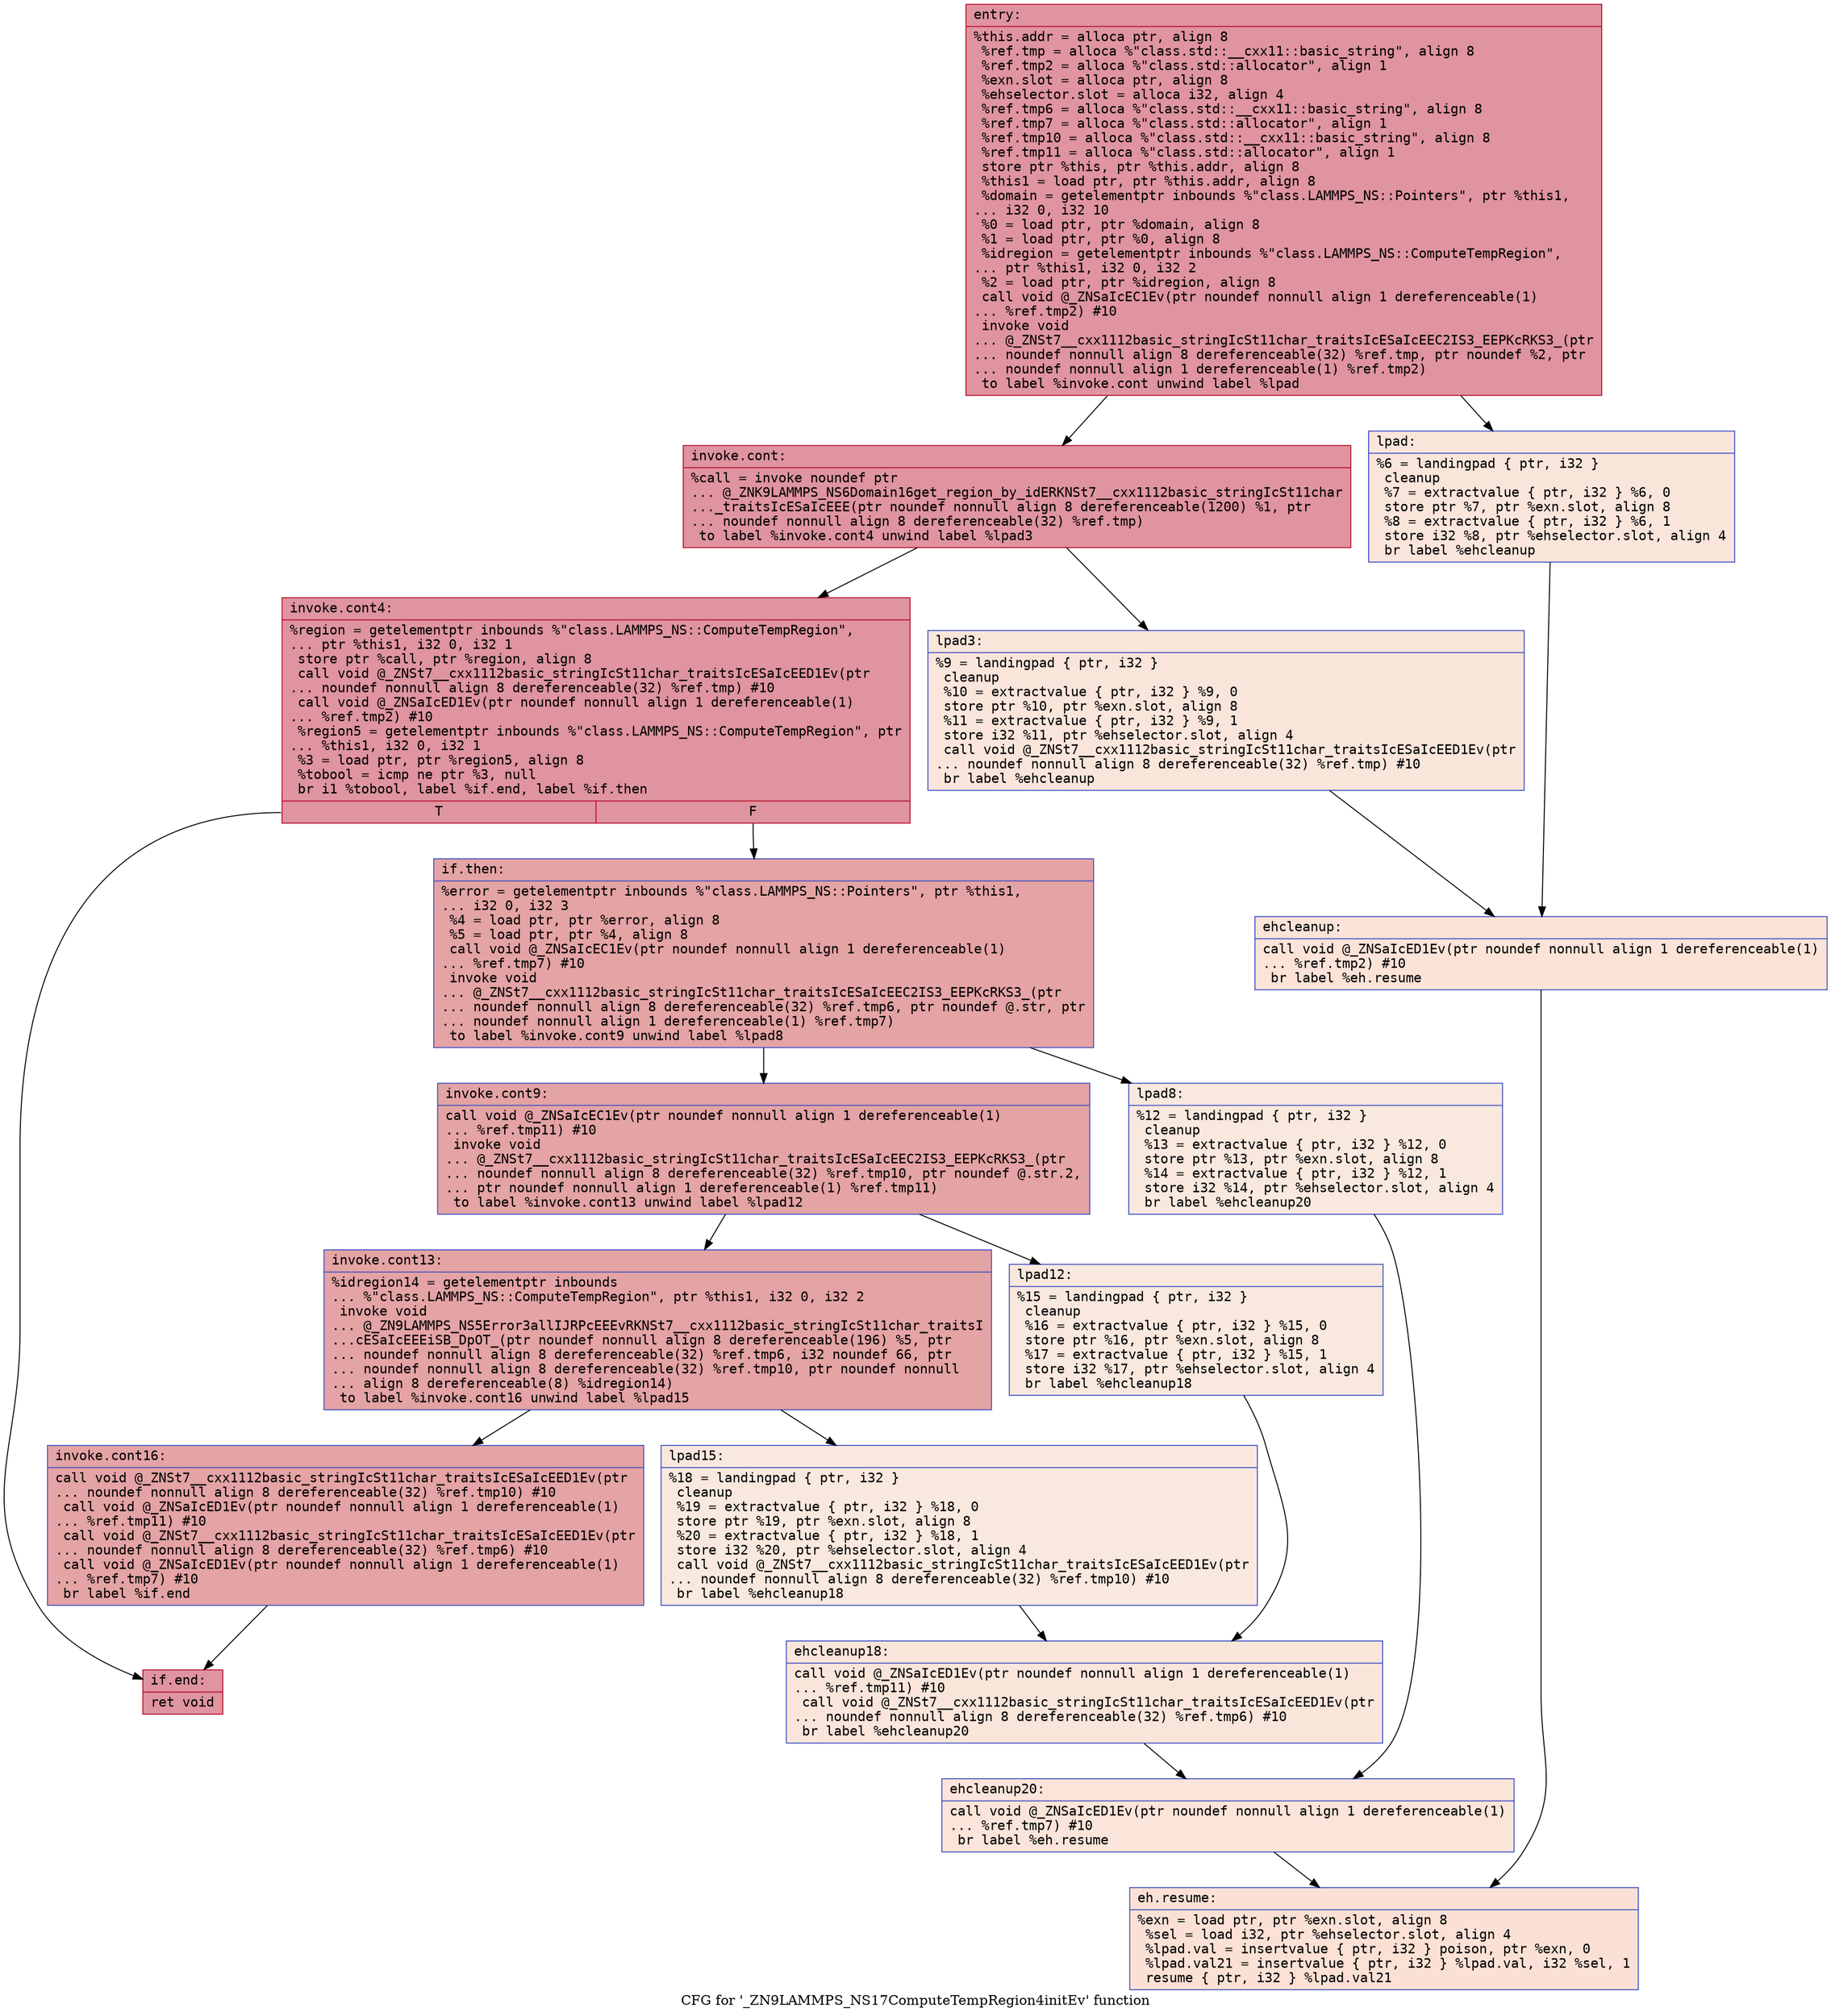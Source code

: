 digraph "CFG for '_ZN9LAMMPS_NS17ComputeTempRegion4initEv' function" {
	label="CFG for '_ZN9LAMMPS_NS17ComputeTempRegion4initEv' function";

	Node0x563e8ba1d180 [shape=record,color="#b70d28ff", style=filled, fillcolor="#b70d2870" fontname="Courier",label="{entry:\l|  %this.addr = alloca ptr, align 8\l  %ref.tmp = alloca %\"class.std::__cxx11::basic_string\", align 8\l  %ref.tmp2 = alloca %\"class.std::allocator\", align 1\l  %exn.slot = alloca ptr, align 8\l  %ehselector.slot = alloca i32, align 4\l  %ref.tmp6 = alloca %\"class.std::__cxx11::basic_string\", align 8\l  %ref.tmp7 = alloca %\"class.std::allocator\", align 1\l  %ref.tmp10 = alloca %\"class.std::__cxx11::basic_string\", align 8\l  %ref.tmp11 = alloca %\"class.std::allocator\", align 1\l  store ptr %this, ptr %this.addr, align 8\l  %this1 = load ptr, ptr %this.addr, align 8\l  %domain = getelementptr inbounds %\"class.LAMMPS_NS::Pointers\", ptr %this1,\l... i32 0, i32 10\l  %0 = load ptr, ptr %domain, align 8\l  %1 = load ptr, ptr %0, align 8\l  %idregion = getelementptr inbounds %\"class.LAMMPS_NS::ComputeTempRegion\",\l... ptr %this1, i32 0, i32 2\l  %2 = load ptr, ptr %idregion, align 8\l  call void @_ZNSaIcEC1Ev(ptr noundef nonnull align 1 dereferenceable(1)\l... %ref.tmp2) #10\l  invoke void\l... @_ZNSt7__cxx1112basic_stringIcSt11char_traitsIcESaIcEEC2IS3_EEPKcRKS3_(ptr\l... noundef nonnull align 8 dereferenceable(32) %ref.tmp, ptr noundef %2, ptr\l... noundef nonnull align 1 dereferenceable(1) %ref.tmp2)\l          to label %invoke.cont unwind label %lpad\l}"];
	Node0x563e8ba1d180 -> Node0x563e8ba1de20[tooltip="entry -> invoke.cont\nProbability 100.00%" ];
	Node0x563e8ba1d180 -> Node0x563e8ba1dea0[tooltip="entry -> lpad\nProbability 0.00%" ];
	Node0x563e8ba1de20 [shape=record,color="#b70d28ff", style=filled, fillcolor="#b70d2870" fontname="Courier",label="{invoke.cont:\l|  %call = invoke noundef ptr\l... @_ZNK9LAMMPS_NS6Domain16get_region_by_idERKNSt7__cxx1112basic_stringIcSt11char\l..._traitsIcESaIcEEE(ptr noundef nonnull align 8 dereferenceable(1200) %1, ptr\l... noundef nonnull align 8 dereferenceable(32) %ref.tmp)\l          to label %invoke.cont4 unwind label %lpad3\l}"];
	Node0x563e8ba1de20 -> Node0x563e8ba1ddd0[tooltip="invoke.cont -> invoke.cont4\nProbability 100.00%" ];
	Node0x563e8ba1de20 -> Node0x563e8ba1e140[tooltip="invoke.cont -> lpad3\nProbability 0.00%" ];
	Node0x563e8ba1ddd0 [shape=record,color="#b70d28ff", style=filled, fillcolor="#b70d2870" fontname="Courier",label="{invoke.cont4:\l|  %region = getelementptr inbounds %\"class.LAMMPS_NS::ComputeTempRegion\",\l... ptr %this1, i32 0, i32 1\l  store ptr %call, ptr %region, align 8\l  call void @_ZNSt7__cxx1112basic_stringIcSt11char_traitsIcESaIcEED1Ev(ptr\l... noundef nonnull align 8 dereferenceable(32) %ref.tmp) #10\l  call void @_ZNSaIcED1Ev(ptr noundef nonnull align 1 dereferenceable(1)\l... %ref.tmp2) #10\l  %region5 = getelementptr inbounds %\"class.LAMMPS_NS::ComputeTempRegion\", ptr\l... %this1, i32 0, i32 1\l  %3 = load ptr, ptr %region5, align 8\l  %tobool = icmp ne ptr %3, null\l  br i1 %tobool, label %if.end, label %if.then\l|{<s0>T|<s1>F}}"];
	Node0x563e8ba1ddd0:s0 -> Node0x563e8ba1e900[tooltip="invoke.cont4 -> if.end\nProbability 62.50%" ];
	Node0x563e8ba1ddd0:s1 -> Node0x563e8ba1e970[tooltip="invoke.cont4 -> if.then\nProbability 37.50%" ];
	Node0x563e8ba1e970 [shape=record,color="#3d50c3ff", style=filled, fillcolor="#c32e3170" fontname="Courier",label="{if.then:\l|  %error = getelementptr inbounds %\"class.LAMMPS_NS::Pointers\", ptr %this1,\l... i32 0, i32 3\l  %4 = load ptr, ptr %error, align 8\l  %5 = load ptr, ptr %4, align 8\l  call void @_ZNSaIcEC1Ev(ptr noundef nonnull align 1 dereferenceable(1)\l... %ref.tmp7) #10\l  invoke void\l... @_ZNSt7__cxx1112basic_stringIcSt11char_traitsIcESaIcEEC2IS3_EEPKcRKS3_(ptr\l... noundef nonnull align 8 dereferenceable(32) %ref.tmp6, ptr noundef @.str, ptr\l... noundef nonnull align 1 dereferenceable(1) %ref.tmp7)\l          to label %invoke.cont9 unwind label %lpad8\l}"];
	Node0x563e8ba1e970 -> Node0x563e8ba1ef80[tooltip="if.then -> invoke.cont9\nProbability 100.00%" ];
	Node0x563e8ba1e970 -> Node0x563e8ba1f000[tooltip="if.then -> lpad8\nProbability 0.00%" ];
	Node0x563e8ba1ef80 [shape=record,color="#3d50c3ff", style=filled, fillcolor="#c32e3170" fontname="Courier",label="{invoke.cont9:\l|  call void @_ZNSaIcEC1Ev(ptr noundef nonnull align 1 dereferenceable(1)\l... %ref.tmp11) #10\l  invoke void\l... @_ZNSt7__cxx1112basic_stringIcSt11char_traitsIcESaIcEEC2IS3_EEPKcRKS3_(ptr\l... noundef nonnull align 8 dereferenceable(32) %ref.tmp10, ptr noundef @.str.2,\l... ptr noundef nonnull align 1 dereferenceable(1) %ref.tmp11)\l          to label %invoke.cont13 unwind label %lpad12\l}"];
	Node0x563e8ba1ef80 -> Node0x563e8ba1f380[tooltip="invoke.cont9 -> invoke.cont13\nProbability 100.00%" ];
	Node0x563e8ba1ef80 -> Node0x563e8ba1f3d0[tooltip="invoke.cont9 -> lpad12\nProbability 0.00%" ];
	Node0x563e8ba1f380 [shape=record,color="#3d50c3ff", style=filled, fillcolor="#c32e3170" fontname="Courier",label="{invoke.cont13:\l|  %idregion14 = getelementptr inbounds\l... %\"class.LAMMPS_NS::ComputeTempRegion\", ptr %this1, i32 0, i32 2\l  invoke void\l... @_ZN9LAMMPS_NS5Error3allIJRPcEEEvRKNSt7__cxx1112basic_stringIcSt11char_traitsI\l...cESaIcEEEiSB_DpOT_(ptr noundef nonnull align 8 dereferenceable(196) %5, ptr\l... noundef nonnull align 8 dereferenceable(32) %ref.tmp6, i32 noundef 66, ptr\l... noundef nonnull align 8 dereferenceable(32) %ref.tmp10, ptr noundef nonnull\l... align 8 dereferenceable(8) %idregion14)\l          to label %invoke.cont16 unwind label %lpad15\l}"];
	Node0x563e8ba1f380 -> Node0x563e8ba1f330[tooltip="invoke.cont13 -> invoke.cont16\nProbability 100.00%" ];
	Node0x563e8ba1f380 -> Node0x563e8ba1f780[tooltip="invoke.cont13 -> lpad15\nProbability 0.00%" ];
	Node0x563e8ba1f330 [shape=record,color="#3d50c3ff", style=filled, fillcolor="#c32e3170" fontname="Courier",label="{invoke.cont16:\l|  call void @_ZNSt7__cxx1112basic_stringIcSt11char_traitsIcESaIcEED1Ev(ptr\l... noundef nonnull align 8 dereferenceable(32) %ref.tmp10) #10\l  call void @_ZNSaIcED1Ev(ptr noundef nonnull align 1 dereferenceable(1)\l... %ref.tmp11) #10\l  call void @_ZNSt7__cxx1112basic_stringIcSt11char_traitsIcESaIcEED1Ev(ptr\l... noundef nonnull align 8 dereferenceable(32) %ref.tmp6) #10\l  call void @_ZNSaIcED1Ev(ptr noundef nonnull align 1 dereferenceable(1)\l... %ref.tmp7) #10\l  br label %if.end\l}"];
	Node0x563e8ba1f330 -> Node0x563e8ba1e900[tooltip="invoke.cont16 -> if.end\nProbability 100.00%" ];
	Node0x563e8ba1dea0 [shape=record,color="#3d50c3ff", style=filled, fillcolor="#f4c5ad70" fontname="Courier",label="{lpad:\l|  %6 = landingpad \{ ptr, i32 \}\l          cleanup\l  %7 = extractvalue \{ ptr, i32 \} %6, 0\l  store ptr %7, ptr %exn.slot, align 8\l  %8 = extractvalue \{ ptr, i32 \} %6, 1\l  store i32 %8, ptr %ehselector.slot, align 4\l  br label %ehcleanup\l}"];
	Node0x563e8ba1dea0 -> Node0x563e8ba1ff50[tooltip="lpad -> ehcleanup\nProbability 100.00%" ];
	Node0x563e8ba1e140 [shape=record,color="#3d50c3ff", style=filled, fillcolor="#f4c5ad70" fontname="Courier",label="{lpad3:\l|  %9 = landingpad \{ ptr, i32 \}\l          cleanup\l  %10 = extractvalue \{ ptr, i32 \} %9, 0\l  store ptr %10, ptr %exn.slot, align 8\l  %11 = extractvalue \{ ptr, i32 \} %9, 1\l  store i32 %11, ptr %ehselector.slot, align 4\l  call void @_ZNSt7__cxx1112basic_stringIcSt11char_traitsIcESaIcEED1Ev(ptr\l... noundef nonnull align 8 dereferenceable(32) %ref.tmp) #10\l  br label %ehcleanup\l}"];
	Node0x563e8ba1e140 -> Node0x563e8ba1ff50[tooltip="lpad3 -> ehcleanup\nProbability 100.00%" ];
	Node0x563e8ba1ff50 [shape=record,color="#3d50c3ff", style=filled, fillcolor="#f6bfa670" fontname="Courier",label="{ehcleanup:\l|  call void @_ZNSaIcED1Ev(ptr noundef nonnull align 1 dereferenceable(1)\l... %ref.tmp2) #10\l  br label %eh.resume\l}"];
	Node0x563e8ba1ff50 -> Node0x563e8ba20500[tooltip="ehcleanup -> eh.resume\nProbability 100.00%" ];
	Node0x563e8ba1f000 [shape=record,color="#3d50c3ff", style=filled, fillcolor="#f2cab570" fontname="Courier",label="{lpad8:\l|  %12 = landingpad \{ ptr, i32 \}\l          cleanup\l  %13 = extractvalue \{ ptr, i32 \} %12, 0\l  store ptr %13, ptr %exn.slot, align 8\l  %14 = extractvalue \{ ptr, i32 \} %12, 1\l  store i32 %14, ptr %ehselector.slot, align 4\l  br label %ehcleanup20\l}"];
	Node0x563e8ba1f000 -> Node0x563e8ba20850[tooltip="lpad8 -> ehcleanup20\nProbability 100.00%" ];
	Node0x563e8ba1f3d0 [shape=record,color="#3d50c3ff", style=filled, fillcolor="#f2cab570" fontname="Courier",label="{lpad12:\l|  %15 = landingpad \{ ptr, i32 \}\l          cleanup\l  %16 = extractvalue \{ ptr, i32 \} %15, 0\l  store ptr %16, ptr %exn.slot, align 8\l  %17 = extractvalue \{ ptr, i32 \} %15, 1\l  store i32 %17, ptr %ehselector.slot, align 4\l  br label %ehcleanup18\l}"];
	Node0x563e8ba1f3d0 -> Node0x563e8ba20c20[tooltip="lpad12 -> ehcleanup18\nProbability 100.00%" ];
	Node0x563e8ba1f780 [shape=record,color="#3d50c3ff", style=filled, fillcolor="#f2cab570" fontname="Courier",label="{lpad15:\l|  %18 = landingpad \{ ptr, i32 \}\l          cleanup\l  %19 = extractvalue \{ ptr, i32 \} %18, 0\l  store ptr %19, ptr %exn.slot, align 8\l  %20 = extractvalue \{ ptr, i32 \} %18, 1\l  store i32 %20, ptr %ehselector.slot, align 4\l  call void @_ZNSt7__cxx1112basic_stringIcSt11char_traitsIcESaIcEED1Ev(ptr\l... noundef nonnull align 8 dereferenceable(32) %ref.tmp10) #10\l  br label %ehcleanup18\l}"];
	Node0x563e8ba1f780 -> Node0x563e8ba20c20[tooltip="lpad15 -> ehcleanup18\nProbability 100.00%" ];
	Node0x563e8ba20c20 [shape=record,color="#3d50c3ff", style=filled, fillcolor="#f4c5ad70" fontname="Courier",label="{ehcleanup18:\l|  call void @_ZNSaIcED1Ev(ptr noundef nonnull align 1 dereferenceable(1)\l... %ref.tmp11) #10\l  call void @_ZNSt7__cxx1112basic_stringIcSt11char_traitsIcESaIcEED1Ev(ptr\l... noundef nonnull align 8 dereferenceable(32) %ref.tmp6) #10\l  br label %ehcleanup20\l}"];
	Node0x563e8ba20c20 -> Node0x563e8ba20850[tooltip="ehcleanup18 -> ehcleanup20\nProbability 100.00%" ];
	Node0x563e8ba20850 [shape=record,color="#3d50c3ff", style=filled, fillcolor="#f5c1a970" fontname="Courier",label="{ehcleanup20:\l|  call void @_ZNSaIcED1Ev(ptr noundef nonnull align 1 dereferenceable(1)\l... %ref.tmp7) #10\l  br label %eh.resume\l}"];
	Node0x563e8ba20850 -> Node0x563e8ba20500[tooltip="ehcleanup20 -> eh.resume\nProbability 100.00%" ];
	Node0x563e8ba1e900 [shape=record,color="#b70d28ff", style=filled, fillcolor="#b70d2870" fontname="Courier",label="{if.end:\l|  ret void\l}"];
	Node0x563e8ba20500 [shape=record,color="#3d50c3ff", style=filled, fillcolor="#f7bca170" fontname="Courier",label="{eh.resume:\l|  %exn = load ptr, ptr %exn.slot, align 8\l  %sel = load i32, ptr %ehselector.slot, align 4\l  %lpad.val = insertvalue \{ ptr, i32 \} poison, ptr %exn, 0\l  %lpad.val21 = insertvalue \{ ptr, i32 \} %lpad.val, i32 %sel, 1\l  resume \{ ptr, i32 \} %lpad.val21\l}"];
}
